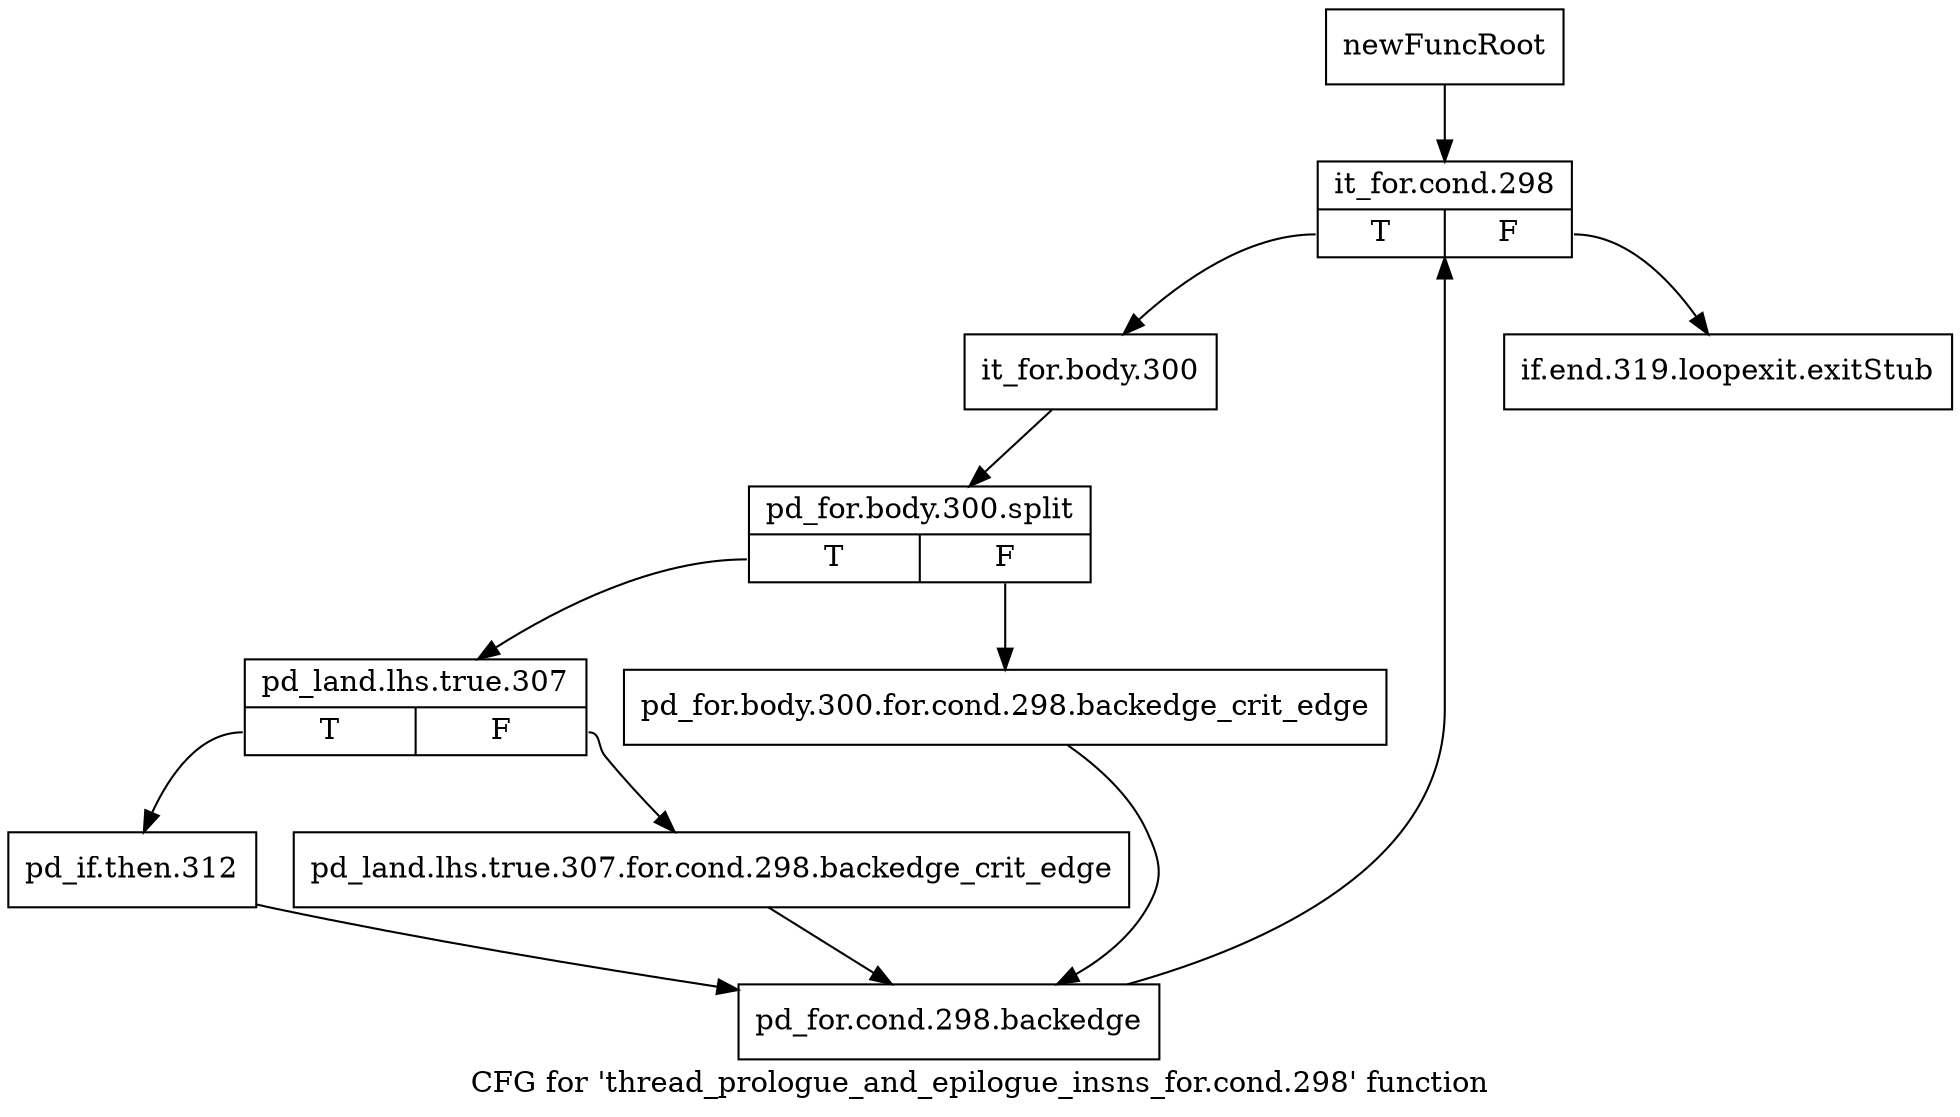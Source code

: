 digraph "CFG for 'thread_prologue_and_epilogue_insns_for.cond.298' function" {
	label="CFG for 'thread_prologue_and_epilogue_insns_for.cond.298' function";

	Node0xb058b80 [shape=record,label="{newFuncRoot}"];
	Node0xb058b80 -> Node0xb058c20;
	Node0xb058bd0 [shape=record,label="{if.end.319.loopexit.exitStub}"];
	Node0xb058c20 [shape=record,label="{it_for.cond.298|{<s0>T|<s1>F}}"];
	Node0xb058c20:s0 -> Node0xb058c70;
	Node0xb058c20:s1 -> Node0xb058bd0;
	Node0xb058c70 [shape=record,label="{it_for.body.300}"];
	Node0xb058c70 -> Node0xf700de0;
	Node0xf700de0 [shape=record,label="{pd_for.body.300.split|{<s0>T|<s1>F}}"];
	Node0xf700de0:s0 -> Node0xb058d10;
	Node0xf700de0:s1 -> Node0xb058cc0;
	Node0xb058cc0 [shape=record,label="{pd_for.body.300.for.cond.298.backedge_crit_edge}"];
	Node0xb058cc0 -> Node0xb058e00;
	Node0xb058d10 [shape=record,label="{pd_land.lhs.true.307|{<s0>T|<s1>F}}"];
	Node0xb058d10:s0 -> Node0xb058db0;
	Node0xb058d10:s1 -> Node0xb058d60;
	Node0xb058d60 [shape=record,label="{pd_land.lhs.true.307.for.cond.298.backedge_crit_edge}"];
	Node0xb058d60 -> Node0xb058e00;
	Node0xb058db0 [shape=record,label="{pd_if.then.312}"];
	Node0xb058db0 -> Node0xb058e00;
	Node0xb058e00 [shape=record,label="{pd_for.cond.298.backedge}"];
	Node0xb058e00 -> Node0xb058c20;
}
